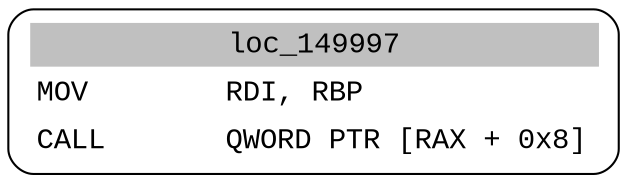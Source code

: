 digraph asm_graph {
1941 [
shape="Mrecord" fontname="Courier New"label =<<table border="0" cellborder="0" cellpadding="3"><tr><td align="center" colspan="2" bgcolor="grey">loc_149997</td></tr><tr><td align="left">MOV        RDI, RBP</td></tr><tr><td align="left">CALL       QWORD PTR [RAX + 0x8]</td></tr></table>> ];
}